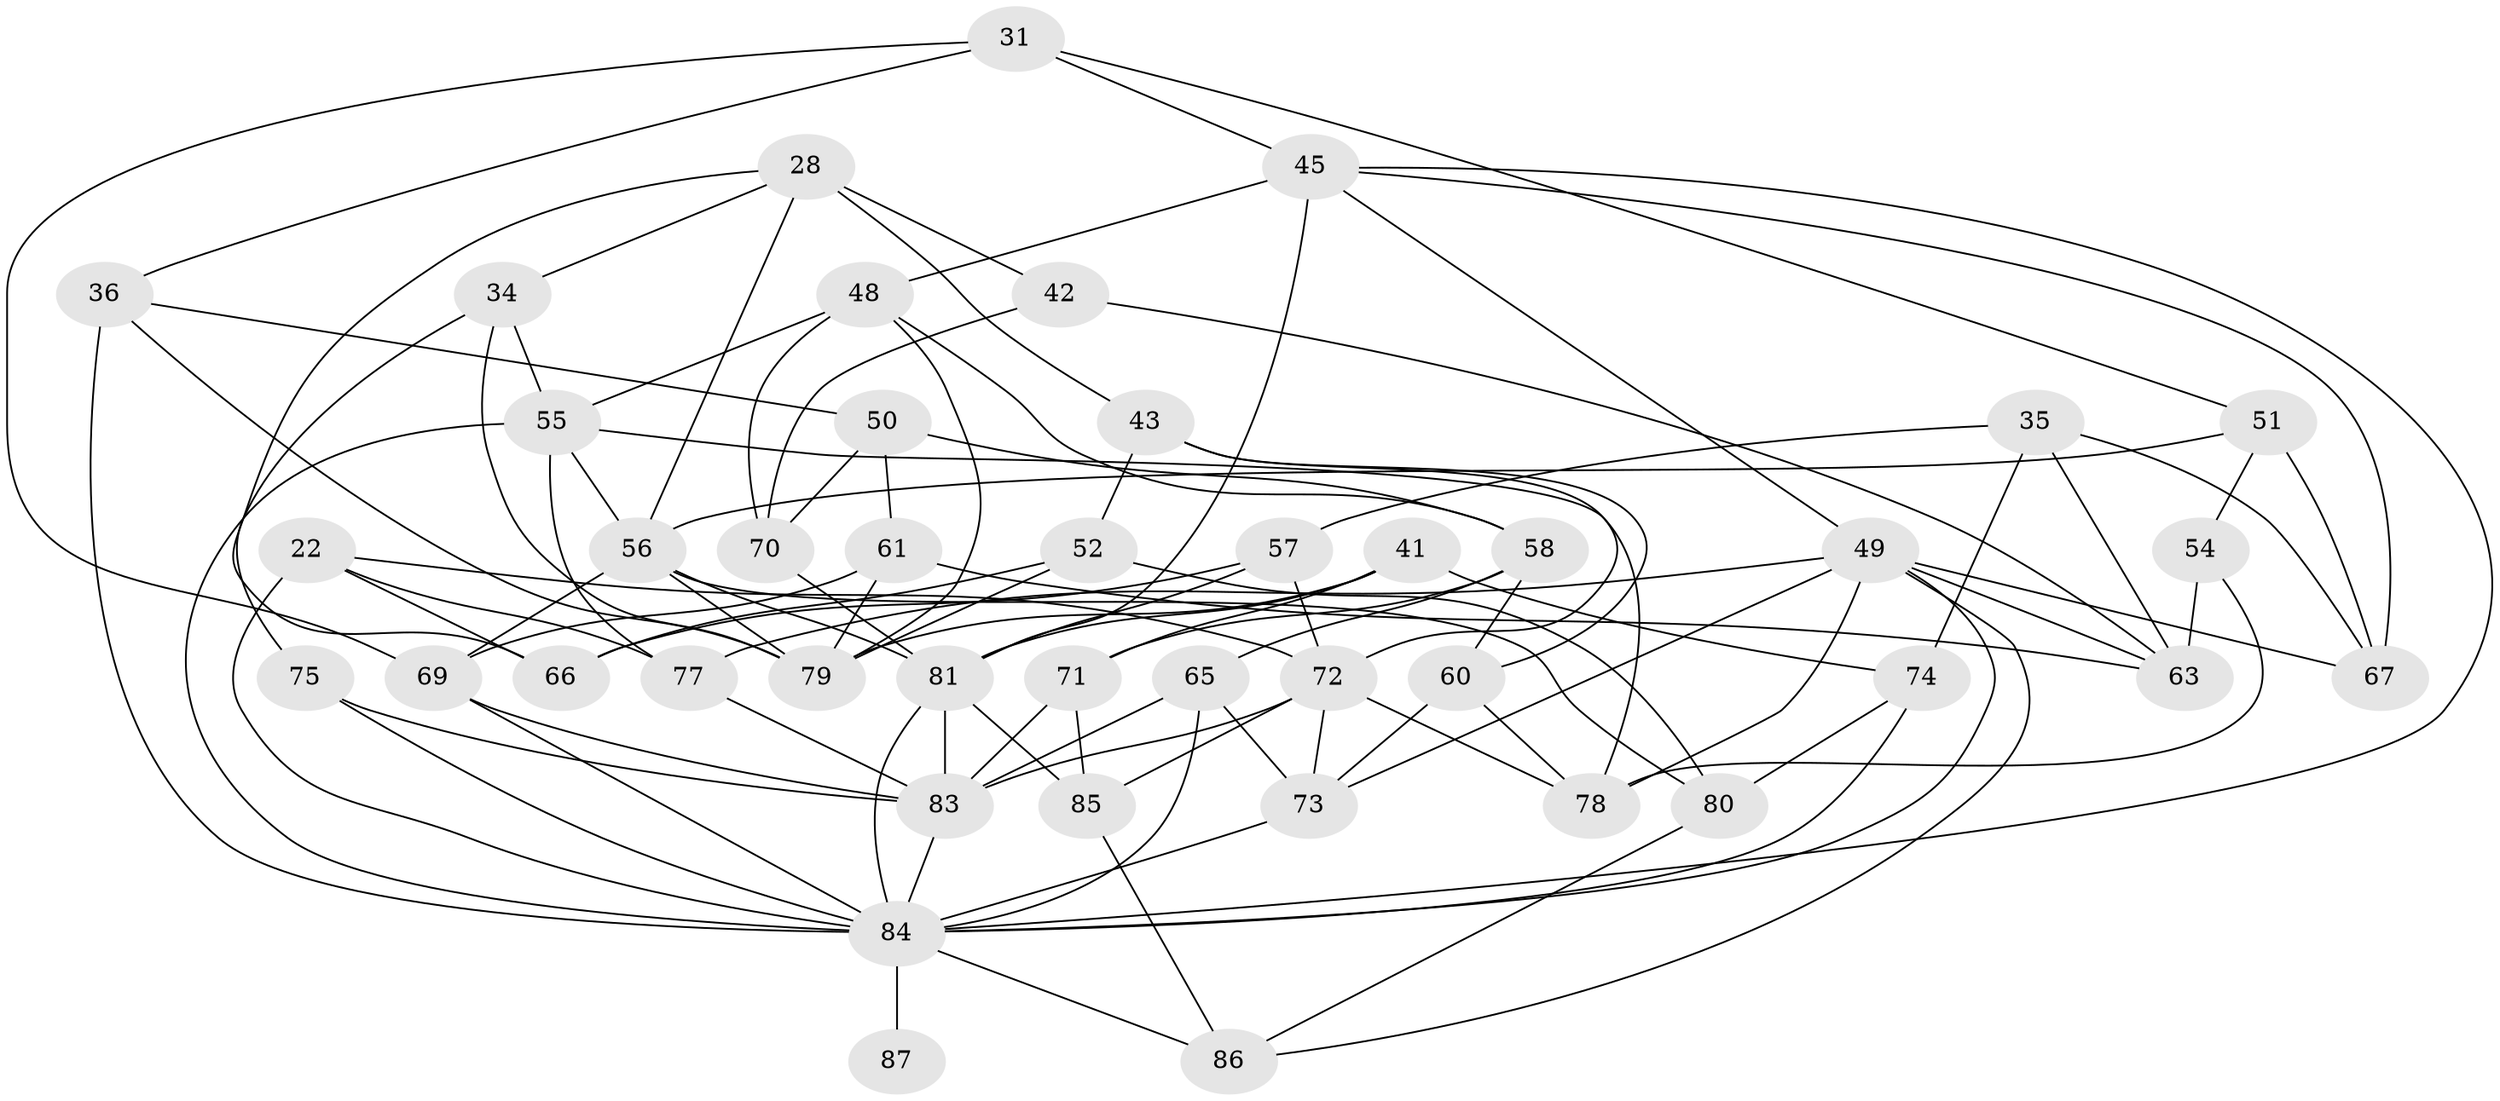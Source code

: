 // original degree distribution, {4: 1.0}
// Generated by graph-tools (version 1.1) at 2025/57/03/09/25 04:57:46]
// undirected, 43 vertices, 104 edges
graph export_dot {
graph [start="1"]
  node [color=gray90,style=filled];
  22;
  28 [super="+25"];
  31;
  34;
  35;
  36;
  41;
  42;
  43;
  45 [super="+9"];
  48 [super="+17"];
  49 [super="+16+19+21"];
  50;
  51;
  52;
  54;
  55 [super="+44+37"];
  56 [super="+2+5+24"];
  57;
  58 [super="+33"];
  60;
  61;
  63 [super="+18"];
  65 [super="+26"];
  66;
  67;
  69 [super="+29"];
  70;
  71;
  72 [super="+3+32"];
  73 [super="+62"];
  74;
  75;
  77 [super="+14+38"];
  78 [super="+10"];
  79 [super="+53+76"];
  80;
  81 [super="+40+68+46"];
  83 [super="+11+30+47"];
  84 [super="+64+82+59"];
  85;
  86;
  87;
  22 -- 66;
  22 -- 77;
  22 -- 72;
  22 -- 84;
  28 -- 42 [weight=2];
  28 -- 43;
  28 -- 34;
  28 -- 66;
  28 -- 56;
  31 -- 45;
  31 -- 36;
  31 -- 51;
  31 -- 69;
  34 -- 75;
  34 -- 55;
  34 -- 79;
  35 -- 74;
  35 -- 57;
  35 -- 67;
  35 -- 63;
  36 -- 50;
  36 -- 84;
  36 -- 79;
  41 -- 74;
  41 -- 71;
  41 -- 81;
  41 -- 79;
  42 -- 70;
  42 -- 63;
  43 -- 60;
  43 -- 52;
  43 -- 72;
  45 -- 48;
  45 -- 67;
  45 -- 81 [weight=3];
  45 -- 84;
  45 -- 49;
  48 -- 70;
  48 -- 58 [weight=2];
  48 -- 55;
  48 -- 79;
  49 -- 78;
  49 -- 77 [weight=2];
  49 -- 86;
  49 -- 63 [weight=2];
  49 -- 73;
  49 -- 67;
  49 -- 84;
  50 -- 61;
  50 -- 70;
  50 -- 58;
  51 -- 54;
  51 -- 67;
  51 -- 56;
  52 -- 66;
  52 -- 79;
  52 -- 80;
  54 -- 63;
  54 -- 78 [weight=2];
  55 -- 84 [weight=2];
  55 -- 77 [weight=2];
  55 -- 56;
  55 -- 78;
  56 -- 69 [weight=2];
  56 -- 80;
  56 -- 81 [weight=2];
  56 -- 79 [weight=4];
  57 -- 81;
  57 -- 66;
  57 -- 72;
  58 -- 65;
  58 -- 60;
  58 -- 71;
  60 -- 78;
  60 -- 73;
  61 -- 79;
  61 -- 63;
  61 -- 69;
  65 -- 73 [weight=2];
  65 -- 84 [weight=2];
  65 -- 83;
  69 -- 84;
  69 -- 83;
  70 -- 81;
  71 -- 85;
  71 -- 83;
  72 -- 73;
  72 -- 85;
  72 -- 78;
  72 -- 83 [weight=2];
  73 -- 84;
  74 -- 80;
  74 -- 84;
  75 -- 83 [weight=2];
  75 -- 84;
  77 -- 83 [weight=3];
  80 -- 86;
  81 -- 83 [weight=3];
  81 -- 85;
  81 -- 84 [weight=2];
  83 -- 84;
  84 -- 87 [weight=4];
  84 -- 86;
  85 -- 86;
}
